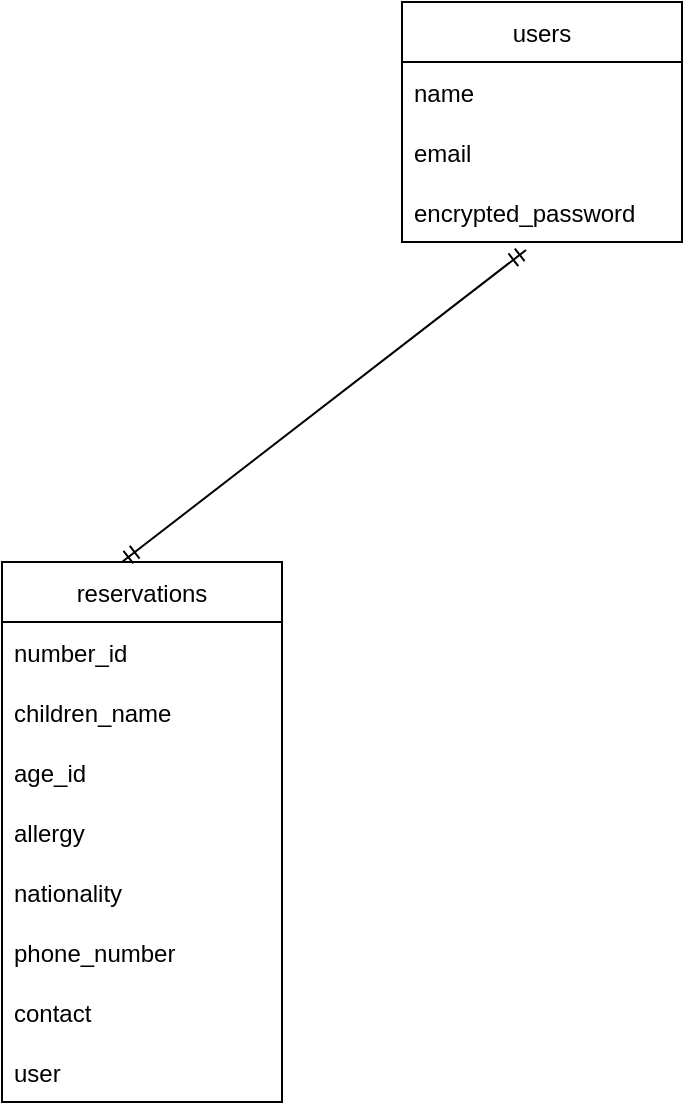<mxfile>
    <diagram id="opXztZA_9Q-U8YkRqC2e" name="ページ1">
        <mxGraphModel dx="960" dy="830" grid="1" gridSize="10" guides="1" tooltips="1" connect="1" arrows="1" fold="1" page="1" pageScale="1" pageWidth="827" pageHeight="1169" math="0" shadow="0">
            <root>
                <mxCell id="0"/>
                <mxCell id="1" parent="0"/>
                <mxCell id="2" value="users" style="swimlane;fontStyle=0;childLayout=stackLayout;horizontal=1;startSize=30;horizontalStack=0;resizeParent=1;resizeParentMax=0;resizeLast=0;collapsible=1;marginBottom=0;rounded=0;" parent="1" vertex="1">
                    <mxGeometry x="360" y="80" width="140" height="120" as="geometry"/>
                </mxCell>
                <mxCell id="3" value="name" style="text;strokeColor=none;fillColor=none;align=left;verticalAlign=middle;spacingLeft=4;spacingRight=4;overflow=hidden;points=[[0,0.5],[1,0.5]];portConstraint=eastwest;rotatable=0;rounded=0;" parent="2" vertex="1">
                    <mxGeometry y="30" width="140" height="30" as="geometry"/>
                </mxCell>
                <mxCell id="4" value="email" style="text;strokeColor=none;fillColor=none;align=left;verticalAlign=middle;spacingLeft=4;spacingRight=4;overflow=hidden;points=[[0,0.5],[1,0.5]];portConstraint=eastwest;rotatable=0;rounded=0;" parent="2" vertex="1">
                    <mxGeometry y="60" width="140" height="30" as="geometry"/>
                </mxCell>
                <mxCell id="5" value="encrypted_password" style="text;strokeColor=none;fillColor=none;align=left;verticalAlign=middle;spacingLeft=4;spacingRight=4;overflow=hidden;points=[[0,0.5],[1,0.5]];portConstraint=eastwest;rotatable=0;rounded=0;" parent="2" vertex="1">
                    <mxGeometry y="90" width="140" height="30" as="geometry"/>
                </mxCell>
                <mxCell id="6" value="reservations" style="swimlane;fontStyle=0;childLayout=stackLayout;horizontal=1;startSize=30;horizontalStack=0;resizeParent=1;resizeParentMax=0;resizeLast=0;collapsible=1;marginBottom=0;rounded=0;" parent="1" vertex="1">
                    <mxGeometry x="160" y="360" width="140" height="270" as="geometry"/>
                </mxCell>
                <mxCell id="8" value="number_id" style="text;strokeColor=none;fillColor=none;align=left;verticalAlign=middle;spacingLeft=4;spacingRight=4;overflow=hidden;points=[[0,0.5],[1,0.5]];portConstraint=eastwest;rotatable=0;rounded=0;" parent="6" vertex="1">
                    <mxGeometry y="30" width="140" height="30" as="geometry"/>
                </mxCell>
                <mxCell id="9" value="children_name" style="text;strokeColor=none;fillColor=none;align=left;verticalAlign=middle;spacingLeft=4;spacingRight=4;overflow=hidden;points=[[0,0.5],[1,0.5]];portConstraint=eastwest;rotatable=0;rounded=0;" parent="6" vertex="1">
                    <mxGeometry y="60" width="140" height="30" as="geometry"/>
                </mxCell>
                <mxCell id="10" value="age_id" style="text;strokeColor=none;fillColor=none;align=left;verticalAlign=middle;spacingLeft=4;spacingRight=4;overflow=hidden;points=[[0,0.5],[1,0.5]];portConstraint=eastwest;rotatable=0;rounded=0;" parent="6" vertex="1">
                    <mxGeometry y="90" width="140" height="30" as="geometry"/>
                </mxCell>
                <mxCell id="11" value="allergy" style="text;strokeColor=none;fillColor=none;align=left;verticalAlign=middle;spacingLeft=4;spacingRight=4;overflow=hidden;points=[[0,0.5],[1,0.5]];portConstraint=eastwest;rotatable=0;rounded=0;" parent="6" vertex="1">
                    <mxGeometry y="120" width="140" height="30" as="geometry"/>
                </mxCell>
                <mxCell id="12" value="nationality" style="text;strokeColor=none;fillColor=none;align=left;verticalAlign=middle;spacingLeft=4;spacingRight=4;overflow=hidden;points=[[0,0.5],[1,0.5]];portConstraint=eastwest;rotatable=0;rounded=0;" parent="6" vertex="1">
                    <mxGeometry y="150" width="140" height="30" as="geometry"/>
                </mxCell>
                <mxCell id="13" value="phone_number" style="text;strokeColor=none;fillColor=none;align=left;verticalAlign=middle;spacingLeft=4;spacingRight=4;overflow=hidden;points=[[0,0.5],[1,0.5]];portConstraint=eastwest;rotatable=0;rounded=0;" parent="6" vertex="1">
                    <mxGeometry y="180" width="140" height="30" as="geometry"/>
                </mxCell>
                <mxCell id="14" value="contact" style="text;strokeColor=none;fillColor=none;align=left;verticalAlign=middle;spacingLeft=4;spacingRight=4;overflow=hidden;points=[[0,0.5],[1,0.5]];portConstraint=eastwest;rotatable=0;rounded=0;" parent="6" vertex="1">
                    <mxGeometry y="210" width="140" height="30" as="geometry"/>
                </mxCell>
                <mxCell id="15" value="user" style="text;strokeColor=none;fillColor=none;align=left;verticalAlign=middle;spacingLeft=4;spacingRight=4;overflow=hidden;points=[[0,0.5],[1,0.5]];portConstraint=eastwest;rotatable=0;rounded=0;" parent="6" vertex="1">
                    <mxGeometry y="240" width="140" height="30" as="geometry"/>
                </mxCell>
                <mxCell id="16" value="" style="fontSize=12;html=1;endArrow=ERmandOne;startArrow=ERmandOne;strokeColor=default;rounded=0;exitX=0.5;exitY=0;exitDx=0;exitDy=0;entryX=0.443;entryY=1.133;entryDx=0;entryDy=0;entryPerimeter=0;" parent="1" target="5" edge="1">
                    <mxGeometry width="100" height="100" relative="1" as="geometry">
                        <mxPoint x="220" y="360" as="sourcePoint"/>
                        <mxPoint x="467" y="210" as="targetPoint"/>
                    </mxGeometry>
                </mxCell>
            </root>
        </mxGraphModel>
    </diagram>
    <diagram id="XBtuuQ5JukwtO-F0iZ8V" name="ページ2">
        <mxGraphModel dx="960" dy="830" grid="1" gridSize="10" guides="1" tooltips="1" connect="1" arrows="1" fold="1" page="1" pageScale="1" pageWidth="827" pageHeight="1169" math="0" shadow="0">
            <root>
                <mxCell id="uzVOYEPS3N7tPe6uUVrx-0"/>
                <mxCell id="uzVOYEPS3N7tPe6uUVrx-1" parent="uzVOYEPS3N7tPe6uUVrx-0"/>
                <mxCell id="uzVOYEPS3N7tPe6uUVrx-4" value="一覧ページ" style="rounded=1;whiteSpace=wrap;html=1;" vertex="1" parent="uzVOYEPS3N7tPe6uUVrx-1">
                    <mxGeometry x="10" y="60" width="150" height="40" as="geometry"/>
                </mxCell>
                <mxCell id="uzVOYEPS3N7tPe6uUVrx-6" value="ユーザーログインページ" style="rounded=1;whiteSpace=wrap;html=1;" vertex="1" parent="uzVOYEPS3N7tPe6uUVrx-1">
                    <mxGeometry x="230" y="60" width="200" height="40" as="geometry"/>
                </mxCell>
                <mxCell id="uzVOYEPS3N7tPe6uUVrx-8" value="予約プランも仕込みページ" style="rounded=1;whiteSpace=wrap;html=1;" vertex="1" parent="uzVOYEPS3N7tPe6uUVrx-1">
                    <mxGeometry x="540" y="260" width="250" height="40" as="geometry"/>
                </mxCell>
                <mxCell id="uzVOYEPS3N7tPe6uUVrx-9" value="予約プラン一覧ページ" style="rounded=1;whiteSpace=wrap;html=1;" vertex="1" parent="uzVOYEPS3N7tPe6uUVrx-1">
                    <mxGeometry x="230" y="260" width="210" height="40" as="geometry"/>
                </mxCell>
                <mxCell id="uzVOYEPS3N7tPe6uUVrx-10" value="ユーザー新規登録ページ" style="rounded=1;whiteSpace=wrap;html=1;" vertex="1" parent="uzVOYEPS3N7tPe6uUVrx-1">
                    <mxGeometry x="230" y="160" width="200" height="50" as="geometry"/>
                </mxCell>
                <mxCell id="uzVOYEPS3N7tPe6uUVrx-11" value="" style="endArrow=none;html=1;" edge="1" parent="uzVOYEPS3N7tPe6uUVrx-1">
                    <mxGeometry width="50" height="50" relative="1" as="geometry">
                        <mxPoint x="170" y="79.5" as="sourcePoint"/>
                        <mxPoint x="230" y="79.5" as="targetPoint"/>
                    </mxGeometry>
                </mxCell>
                <mxCell id="uzVOYEPS3N7tPe6uUVrx-15" value="" style="endArrow=none;html=1;" edge="1" parent="uzVOYEPS3N7tPe6uUVrx-1">
                    <mxGeometry width="50" height="50" relative="1" as="geometry">
                        <mxPoint x="200" y="290" as="sourcePoint"/>
                        <mxPoint x="200" y="80" as="targetPoint"/>
                    </mxGeometry>
                </mxCell>
                <mxCell id="uzVOYEPS3N7tPe6uUVrx-16" value="" style="endArrow=none;html=1;" edge="1" parent="uzVOYEPS3N7tPe6uUVrx-1">
                    <mxGeometry width="50" height="50" relative="1" as="geometry">
                        <mxPoint x="200" y="200" as="sourcePoint"/>
                        <mxPoint x="230" y="200" as="targetPoint"/>
                    </mxGeometry>
                </mxCell>
                <mxCell id="uzVOYEPS3N7tPe6uUVrx-17" value="" style="endArrow=none;html=1;" edge="1" parent="uzVOYEPS3N7tPe6uUVrx-1">
                    <mxGeometry width="50" height="50" relative="1" as="geometry">
                        <mxPoint x="200" y="290" as="sourcePoint"/>
                        <mxPoint x="230" y="290" as="targetPoint"/>
                    </mxGeometry>
                </mxCell>
                <mxCell id="uzVOYEPS3N7tPe6uUVrx-18" value="" style="endArrow=none;html=1;" edge="1" parent="uzVOYEPS3N7tPe6uUVrx-1">
                    <mxGeometry width="50" height="50" relative="1" as="geometry">
                        <mxPoint x="440" y="279.5" as="sourcePoint"/>
                        <mxPoint x="530" y="280" as="targetPoint"/>
                    </mxGeometry>
                </mxCell>
            </root>
        </mxGraphModel>
    </diagram>
</mxfile>